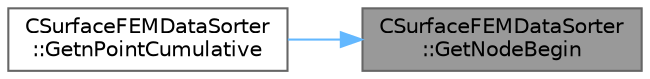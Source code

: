 digraph "CSurfaceFEMDataSorter::GetNodeBegin"
{
 // LATEX_PDF_SIZE
  bgcolor="transparent";
  edge [fontname=Helvetica,fontsize=10,labelfontname=Helvetica,labelfontsize=10];
  node [fontname=Helvetica,fontsize=10,shape=box,height=0.2,width=0.4];
  rankdir="RL";
  Node1 [id="Node000001",label="CSurfaceFEMDataSorter\l::GetNodeBegin",height=0.2,width=0.4,color="gray40", fillcolor="grey60", style="filled", fontcolor="black",tooltip="Get the beginning global renumbered node ID of the linear partition owned by a specific processor."];
  Node1 -> Node2 [id="edge1_Node000001_Node000002",dir="back",color="steelblue1",style="solid",tooltip=" "];
  Node2 [id="Node000002",label="CSurfaceFEMDataSorter\l::GetnPointCumulative",height=0.2,width=0.4,color="grey40", fillcolor="white", style="filled",URL="$classCSurfaceFEMDataSorter.html#afe46418f5ffe456df8a2bcecad950f10",tooltip="Get the cumulated number of points."];
}
